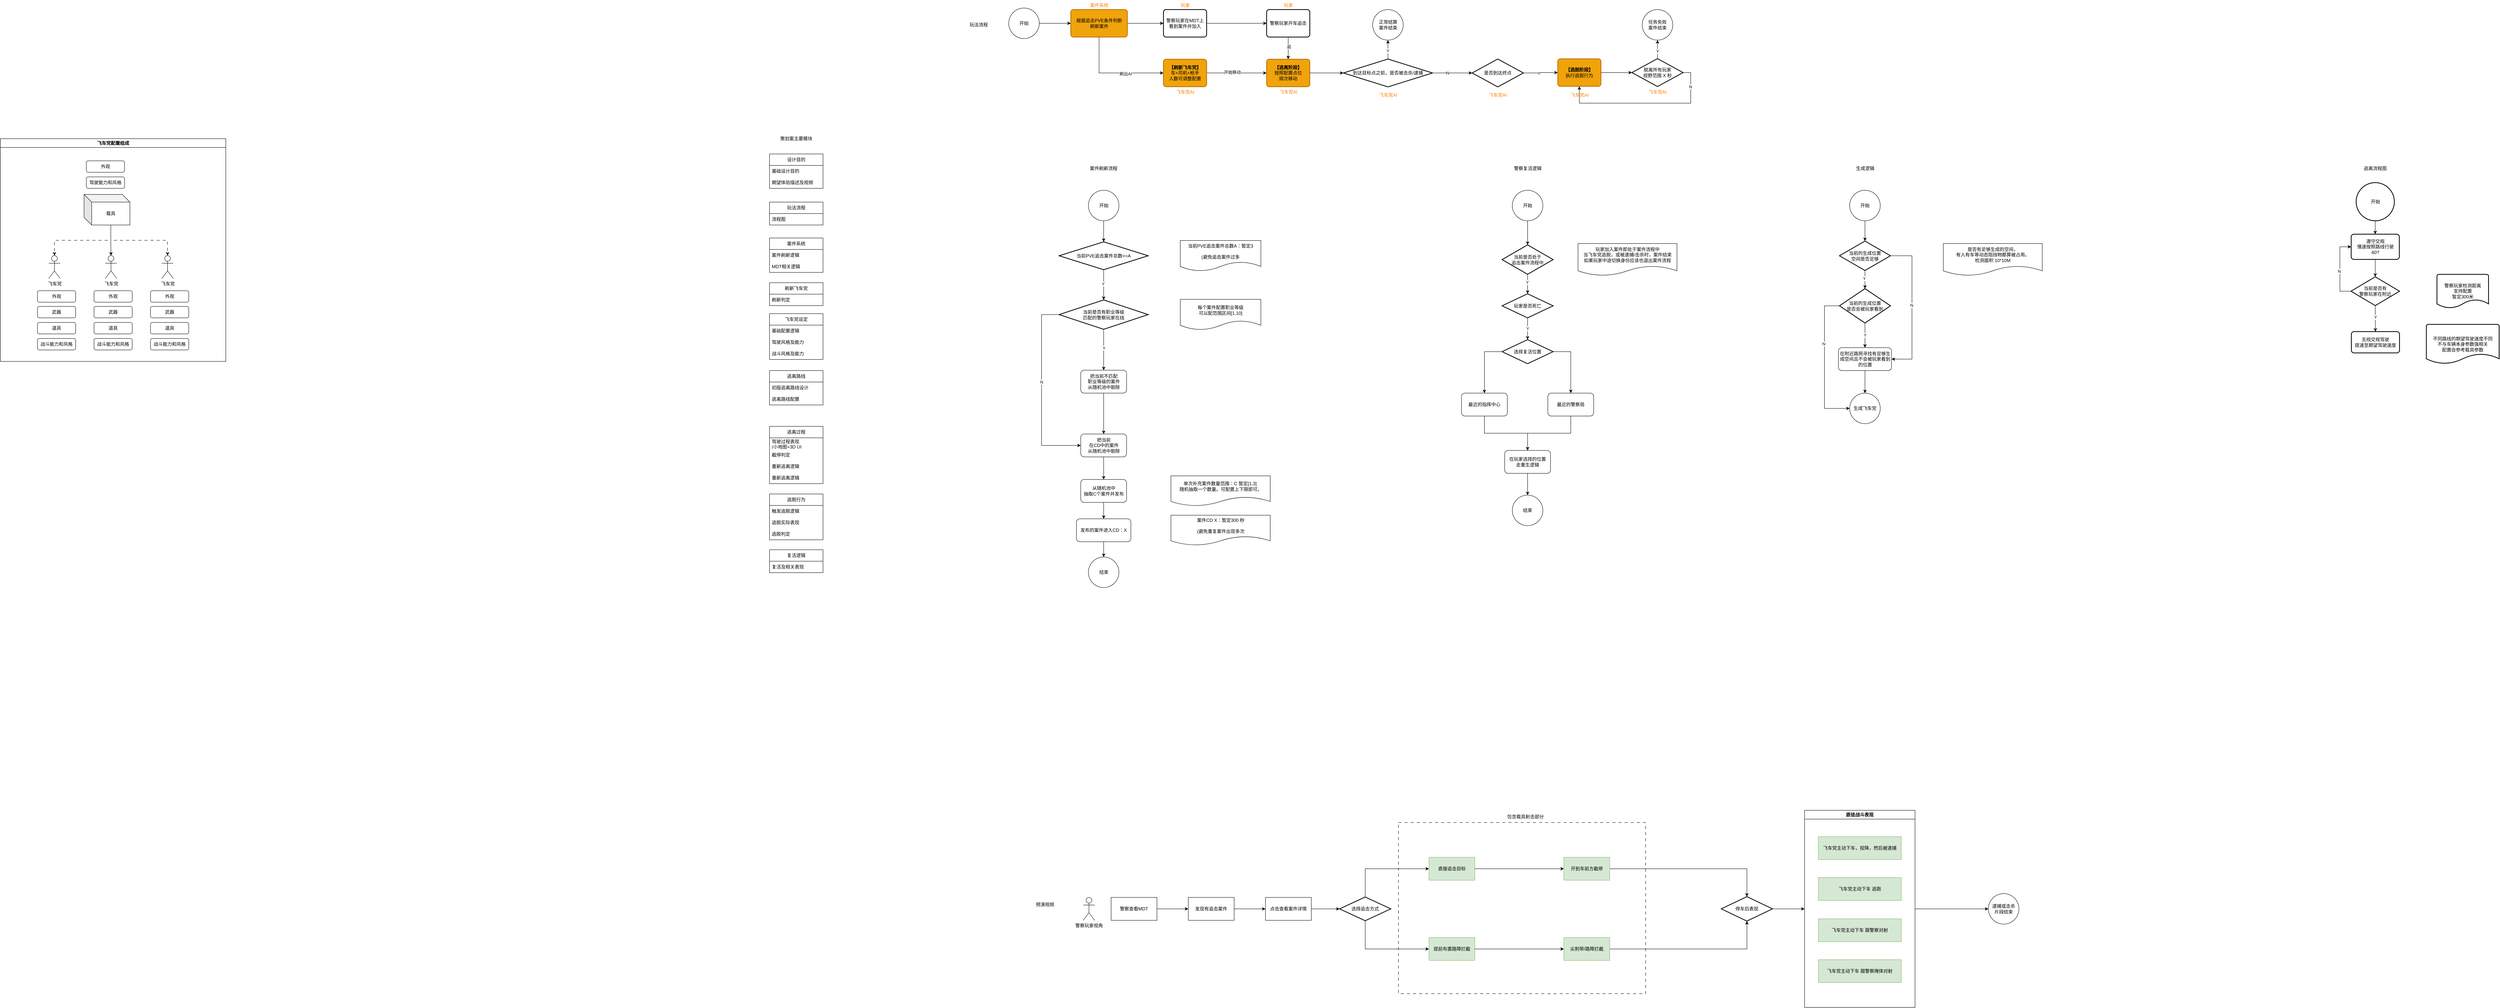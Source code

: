 <mxfile version="26.2.12">
  <diagram name="第 1 页" id="Fj61eVcG0aGDND_bpaBV">
    <mxGraphModel dx="4054" dy="1282" grid="0" gridSize="10" guides="1" tooltips="1" connect="1" arrows="1" fold="1" page="0" pageScale="1" pageWidth="827" pageHeight="1169" math="0" shadow="0">
      <root>
        <mxCell id="0" />
        <mxCell id="1" parent="0" />
        <mxCell id="bP38wD7Q0idlnA3Jdsdp-37" value="" style="rounded=0;whiteSpace=wrap;html=1;fillColor=none;dashed=1;dashPattern=8 8;" parent="1" vertex="1">
          <mxGeometry x="1312" y="1906" width="647" height="448" as="geometry" />
        </mxCell>
        <mxCell id="lBdk9qtxuzmNU9C4Q0Ab-1" value="开始" style="ellipse;whiteSpace=wrap;html=1;aspect=fixed;" parent="1" vertex="1">
          <mxGeometry x="500.5" y="251" width="80" height="80" as="geometry" />
        </mxCell>
        <mxCell id="lBdk9qtxuzmNU9C4Q0Ab-4" style="edgeStyle=orthogonalEdgeStyle;rounded=0;orthogonalLoop=1;jettySize=auto;html=1;exitX=0.5;exitY=1;exitDx=0;exitDy=0;entryX=0.5;entryY=0;entryDx=0;entryDy=0;entryPerimeter=0;" parent="1" source="lBdk9qtxuzmNU9C4Q0Ab-1" target="lBdk9qtxuzmNU9C4Q0Ab-5" edge="1">
          <mxGeometry relative="1" as="geometry" />
        </mxCell>
        <mxCell id="lBdk9qtxuzmNU9C4Q0Ab-5" value="当前PVE追击案件总数&amp;lt;=A" style="strokeWidth=2;html=1;shape=mxgraph.flowchart.decision;whiteSpace=wrap;" parent="1" vertex="1">
          <mxGeometry x="424" y="386" width="233" height="73" as="geometry" />
        </mxCell>
        <mxCell id="lBdk9qtxuzmNU9C4Q0Ab-6" value="当前PVE追击案件总数A：暂定3&lt;div&gt;&lt;br&gt;&lt;/div&gt;&lt;div&gt;(避免追击案件过多&lt;/div&gt;" style="shape=document;whiteSpace=wrap;html=1;boundedLbl=1;" parent="1" vertex="1">
          <mxGeometry x="741" y="382.5" width="211" height="80" as="geometry" />
        </mxCell>
        <mxCell id="-TOpqSOfv_H1Qqij2RZm-7" style="edgeStyle=orthogonalEdgeStyle;rounded=0;orthogonalLoop=1;jettySize=auto;html=1;exitX=0.5;exitY=1;exitDx=0;exitDy=0;exitPerimeter=0;entryX=0.5;entryY=0;entryDx=0;entryDy=0;" parent="1" source="-TOpqSOfv_H1Qqij2RZm-1" target="Y34pRE13ypVC61gBzhvJ-32" edge="1">
          <mxGeometry relative="1" as="geometry">
            <mxPoint x="540.5" y="991" as="targetPoint" />
          </mxGeometry>
        </mxCell>
        <mxCell id="Y34pRE13ypVC61gBzhvJ-35" value="Y" style="edgeLabel;html=1;align=center;verticalAlign=middle;resizable=0;points=[];" parent="-TOpqSOfv_H1Qqij2RZm-7" vertex="1" connectable="0">
          <mxGeometry x="-0.098" relative="1" as="geometry">
            <mxPoint as="offset" />
          </mxGeometry>
        </mxCell>
        <mxCell id="Y34pRE13ypVC61gBzhvJ-39" style="edgeStyle=orthogonalEdgeStyle;rounded=0;orthogonalLoop=1;jettySize=auto;html=1;exitX=0;exitY=0.5;exitDx=0;exitDy=0;exitPerimeter=0;entryX=0;entryY=0.5;entryDx=0;entryDy=0;" parent="1" source="-TOpqSOfv_H1Qqij2RZm-1" target="Y34pRE13ypVC61gBzhvJ-36" edge="1">
          <mxGeometry relative="1" as="geometry">
            <Array as="points">
              <mxPoint x="378" y="576" />
              <mxPoint x="378" y="919" />
            </Array>
          </mxGeometry>
        </mxCell>
        <mxCell id="Y34pRE13ypVC61gBzhvJ-47" value="N" style="edgeLabel;html=1;align=center;verticalAlign=middle;resizable=0;points=[];" parent="Y34pRE13ypVC61gBzhvJ-39" vertex="1" connectable="0">
          <mxGeometry x="-0.096" y="-3" relative="1" as="geometry">
            <mxPoint x="3" as="offset" />
          </mxGeometry>
        </mxCell>
        <mxCell id="-TOpqSOfv_H1Qqij2RZm-1" value="当前是否有职业等级&lt;div&gt;匹配的警察玩家在线&lt;/div&gt;" style="strokeWidth=2;html=1;shape=mxgraph.flowchart.decision;whiteSpace=wrap;" parent="1" vertex="1">
          <mxGeometry x="424" y="538" width="233" height="77" as="geometry" />
        </mxCell>
        <mxCell id="-TOpqSOfv_H1Qqij2RZm-2" style="edgeStyle=orthogonalEdgeStyle;rounded=0;orthogonalLoop=1;jettySize=auto;html=1;exitX=0.5;exitY=1;exitDx=0;exitDy=0;exitPerimeter=0;entryX=0.5;entryY=0;entryDx=0;entryDy=0;entryPerimeter=0;" parent="1" source="lBdk9qtxuzmNU9C4Q0Ab-5" target="-TOpqSOfv_H1Qqij2RZm-1" edge="1">
          <mxGeometry relative="1" as="geometry">
            <mxPoint x="540.5" y="465" as="sourcePoint" />
          </mxGeometry>
        </mxCell>
        <mxCell id="-TOpqSOfv_H1Qqij2RZm-3" value="Y" style="edgeLabel;html=1;align=center;verticalAlign=middle;resizable=0;points=[];" parent="-TOpqSOfv_H1Qqij2RZm-2" vertex="1" connectable="0">
          <mxGeometry x="-0.072" y="-2" relative="1" as="geometry">
            <mxPoint as="offset" />
          </mxGeometry>
        </mxCell>
        <mxCell id="-TOpqSOfv_H1Qqij2RZm-4" value="每个案件配置职业等级&lt;div&gt;可以配范围区间&lt;span style=&quot;background-color: transparent; color: light-dark(rgb(0, 0, 0), rgb(255, 255, 255));&quot;&gt;[1,10]&lt;/span&gt;&lt;/div&gt;" style="shape=document;whiteSpace=wrap;html=1;boundedLbl=1;" parent="1" vertex="1">
          <mxGeometry x="741" y="536.5" width="211" height="80" as="geometry" />
        </mxCell>
        <mxCell id="-TOpqSOfv_H1Qqij2RZm-16" style="edgeStyle=orthogonalEdgeStyle;rounded=0;orthogonalLoop=1;jettySize=auto;html=1;exitX=1;exitY=0.5;exitDx=0;exitDy=0;entryX=0;entryY=0.5;entryDx=0;entryDy=0;" parent="1" source="-TOpqSOfv_H1Qqij2RZm-14" target="-TOpqSOfv_H1Qqij2RZm-15" edge="1">
          <mxGeometry relative="1" as="geometry" />
        </mxCell>
        <mxCell id="-TOpqSOfv_H1Qqij2RZm-14" value="开始" style="ellipse;whiteSpace=wrap;html=1;aspect=fixed;" parent="1" vertex="1">
          <mxGeometry x="292" y="-226" width="80" height="80" as="geometry" />
        </mxCell>
        <mxCell id="-TOpqSOfv_H1Qqij2RZm-17" style="edgeStyle=orthogonalEdgeStyle;rounded=0;orthogonalLoop=1;jettySize=auto;html=1;exitX=1;exitY=0.5;exitDx=0;exitDy=0;entryX=0;entryY=0.5;entryDx=0;entryDy=0;" parent="1" source="-TOpqSOfv_H1Qqij2RZm-15" target="-TOpqSOfv_H1Qqij2RZm-18" edge="1">
          <mxGeometry relative="1" as="geometry">
            <mxPoint x="670.69" y="-185.966" as="targetPoint" />
          </mxGeometry>
        </mxCell>
        <mxCell id="-TOpqSOfv_H1Qqij2RZm-25" style="edgeStyle=orthogonalEdgeStyle;rounded=0;orthogonalLoop=1;jettySize=auto;html=1;exitX=0.5;exitY=1;exitDx=0;exitDy=0;entryX=0;entryY=0.5;entryDx=0;entryDy=0;" parent="1" source="-TOpqSOfv_H1Qqij2RZm-15" target="-TOpqSOfv_H1Qqij2RZm-21" edge="1">
          <mxGeometry relative="1" as="geometry" />
        </mxCell>
        <mxCell id="-TOpqSOfv_H1Qqij2RZm-26" value="刷出AI" style="edgeLabel;html=1;align=center;verticalAlign=middle;resizable=0;points=[];" parent="-TOpqSOfv_H1Qqij2RZm-25" vertex="1" connectable="0">
          <mxGeometry x="0.243" y="-2" relative="1" as="geometry">
            <mxPoint as="offset" />
          </mxGeometry>
        </mxCell>
        <mxCell id="-TOpqSOfv_H1Qqij2RZm-15" value="&lt;div&gt;根据追击PVE条件判断&lt;/div&gt;&lt;div&gt;刷新案件&lt;/div&gt;" style="rounded=1;whiteSpace=wrap;html=1;absoluteArcSize=1;arcSize=14;strokeWidth=2;fillColor=#f0a30a;strokeColor=#BD7000;fontColor=#000000;" parent="1" vertex="1">
          <mxGeometry x="454.5" y="-222" width="148" height="72" as="geometry" />
        </mxCell>
        <mxCell id="-TOpqSOfv_H1Qqij2RZm-31" style="edgeStyle=orthogonalEdgeStyle;rounded=0;orthogonalLoop=1;jettySize=auto;html=1;exitX=1;exitY=0.5;exitDx=0;exitDy=0;entryX=0;entryY=0.5;entryDx=0;entryDy=0;" parent="1" source="-TOpqSOfv_H1Qqij2RZm-18" target="-TOpqSOfv_H1Qqij2RZm-30" edge="1">
          <mxGeometry relative="1" as="geometry" />
        </mxCell>
        <mxCell id="-TOpqSOfv_H1Qqij2RZm-18" value="警察玩家在MDT上&lt;div&gt;看到案件并加入&lt;/div&gt;" style="rounded=1;whiteSpace=wrap;html=1;absoluteArcSize=1;arcSize=14;strokeWidth=2;" parent="1" vertex="1">
          <mxGeometry x="697" y="-222" width="113" height="72" as="geometry" />
        </mxCell>
        <mxCell id="-TOpqSOfv_H1Qqij2RZm-19" value="&lt;span style=&quot;font-family: Helvetica; font-size: 12px; font-style: normal; font-variant-ligatures: normal; font-variant-caps: normal; font-weight: 400; letter-spacing: normal; orphans: 2; text-indent: 0px; text-transform: none; widows: 2; word-spacing: 0px; -webkit-text-stroke-width: 0px; white-space: normal; background-color: rgb(255, 255, 255); text-decoration-thickness: initial; text-decoration-style: initial; text-decoration-color: initial; float: none; display: inline !important;&quot;&gt;案件系统&lt;/span&gt;" style="text;whiteSpace=wrap;html=1;align=center;fontColor=#FF8000;" parent="1" vertex="1">
          <mxGeometry x="490.5" y="-247" width="76" height="25" as="geometry" />
        </mxCell>
        <mxCell id="-TOpqSOfv_H1Qqij2RZm-20" value="&lt;span style=&quot;font-family: Helvetica; font-size: 12px; font-style: normal; font-variant-ligatures: normal; font-variant-caps: normal; font-weight: 400; letter-spacing: normal; orphans: 2; text-indent: 0px; text-transform: none; widows: 2; word-spacing: 0px; -webkit-text-stroke-width: 0px; white-space: normal; background-color: rgb(255, 255, 255); text-decoration-thickness: initial; text-decoration-style: initial; text-decoration-color: initial; float: none; display: inline !important;&quot;&gt;玩家&lt;/span&gt;" style="text;whiteSpace=wrap;html=1;align=center;fontColor=#FF8000;" parent="1" vertex="1">
          <mxGeometry x="715.5" y="-247" width="76" height="25" as="geometry" />
        </mxCell>
        <mxCell id="-TOpqSOfv_H1Qqij2RZm-28" style="edgeStyle=orthogonalEdgeStyle;rounded=0;orthogonalLoop=1;jettySize=auto;html=1;exitX=1;exitY=0.5;exitDx=0;exitDy=0;entryX=0;entryY=0.5;entryDx=0;entryDy=0;" parent="1" source="-TOpqSOfv_H1Qqij2RZm-21" target="-TOpqSOfv_H1Qqij2RZm-27" edge="1">
          <mxGeometry relative="1" as="geometry" />
        </mxCell>
        <mxCell id="-TOpqSOfv_H1Qqij2RZm-35" value="开始移动" style="edgeLabel;html=1;align=center;verticalAlign=middle;resizable=0;points=[];" parent="-TOpqSOfv_H1Qqij2RZm-28" vertex="1" connectable="0">
          <mxGeometry x="-0.15" y="2" relative="1" as="geometry">
            <mxPoint as="offset" />
          </mxGeometry>
        </mxCell>
        <mxCell id="-TOpqSOfv_H1Qqij2RZm-21" value="&lt;div&gt;&lt;b&gt;【&lt;/b&gt;&lt;b style=&quot;background-color: transparent; color: light-dark(rgb(0, 0, 0), rgb(237, 237, 237));&quot;&gt;刷新飞车党&lt;/b&gt;&lt;b style=&quot;background-color: transparent; color: light-dark(rgb(0, 0, 0), rgb(237, 237, 237));&quot;&gt;】&lt;/b&gt;&lt;/div&gt;&lt;div&gt;车+司机+枪手&lt;/div&gt;&lt;div&gt;人数可调整配置&lt;/div&gt;" style="rounded=1;whiteSpace=wrap;html=1;absoluteArcSize=1;arcSize=14;strokeWidth=2;fillColor=#f0a30a;fontColor=#000000;strokeColor=#BD7000;" parent="1" vertex="1">
          <mxGeometry x="697" y="-92" width="113" height="72" as="geometry" />
        </mxCell>
        <mxCell id="-TOpqSOfv_H1Qqij2RZm-23" value="飞车党AI" style="text;whiteSpace=wrap;html=1;align=center;fontColor=#FF8000;" parent="1" vertex="1">
          <mxGeometry x="715.5" y="-20" width="76" height="25" as="geometry" />
        </mxCell>
        <mxCell id="-TOpqSOfv_H1Qqij2RZm-27" value="&lt;div&gt;&lt;b&gt;【逃离阶段】&lt;/b&gt;&lt;/div&gt;按照配置点位&lt;div&gt;顺次移动&lt;/div&gt;" style="rounded=1;whiteSpace=wrap;html=1;absoluteArcSize=1;arcSize=14;strokeWidth=2;fillColor=#f0a30a;fontColor=#000000;strokeColor=#BD7000;" parent="1" vertex="1">
          <mxGeometry x="967" y="-92" width="113" height="72" as="geometry" />
        </mxCell>
        <mxCell id="-TOpqSOfv_H1Qqij2RZm-29" value="飞车党AI" style="text;whiteSpace=wrap;html=1;align=center;fontColor=#FF8000;" parent="1" vertex="1">
          <mxGeometry x="985.5" y="-20" width="76" height="25" as="geometry" />
        </mxCell>
        <mxCell id="-TOpqSOfv_H1Qqij2RZm-33" style="edgeStyle=orthogonalEdgeStyle;rounded=0;orthogonalLoop=1;jettySize=auto;html=1;exitX=0.5;exitY=1;exitDx=0;exitDy=0;entryX=0.5;entryY=0;entryDx=0;entryDy=0;" parent="1" source="-TOpqSOfv_H1Qqij2RZm-30" target="-TOpqSOfv_H1Qqij2RZm-27" edge="1">
          <mxGeometry relative="1" as="geometry" />
        </mxCell>
        <mxCell id="-TOpqSOfv_H1Qqij2RZm-34" value="追" style="edgeLabel;html=1;align=center;verticalAlign=middle;resizable=0;points=[];" parent="-TOpqSOfv_H1Qqij2RZm-33" vertex="1" connectable="0">
          <mxGeometry x="-0.148" y="1" relative="1" as="geometry">
            <mxPoint as="offset" />
          </mxGeometry>
        </mxCell>
        <mxCell id="-TOpqSOfv_H1Qqij2RZm-30" value="警察玩家开车追击" style="rounded=1;whiteSpace=wrap;html=1;absoluteArcSize=1;arcSize=14;strokeWidth=2;" parent="1" vertex="1">
          <mxGeometry x="967" y="-222" width="113" height="72" as="geometry" />
        </mxCell>
        <mxCell id="-TOpqSOfv_H1Qqij2RZm-32" value="&lt;span style=&quot;font-family: Helvetica; font-size: 12px; font-style: normal; font-variant-ligatures: normal; font-variant-caps: normal; font-weight: 400; letter-spacing: normal; orphans: 2; text-indent: 0px; text-transform: none; widows: 2; word-spacing: 0px; -webkit-text-stroke-width: 0px; white-space: normal; background-color: rgb(255, 255, 255); text-decoration-thickness: initial; text-decoration-style: initial; text-decoration-color: initial; float: none; display: inline !important;&quot;&gt;玩家&lt;/span&gt;" style="text;whiteSpace=wrap;html=1;align=center;fontColor=#FF8000;" parent="1" vertex="1">
          <mxGeometry x="985.5" y="-247" width="76" height="25" as="geometry" />
        </mxCell>
        <mxCell id="Y34pRE13ypVC61gBzhvJ-1" style="edgeStyle=orthogonalEdgeStyle;rounded=0;orthogonalLoop=1;jettySize=auto;html=1;exitX=1;exitY=0.5;exitDx=0;exitDy=0;exitPerimeter=0;entryX=0;entryY=0.5;entryDx=0;entryDy=0;entryPerimeter=0;" parent="1" source="-TOpqSOfv_H1Qqij2RZm-36" target="Y34pRE13ypVC61gBzhvJ-2" edge="1">
          <mxGeometry relative="1" as="geometry">
            <mxPoint x="1538.8" y="-55.8" as="targetPoint" />
          </mxGeometry>
        </mxCell>
        <mxCell id="Y34pRE13ypVC61gBzhvJ-3" value="N" style="edgeLabel;html=1;align=center;verticalAlign=middle;resizable=0;points=[];" parent="Y34pRE13ypVC61gBzhvJ-1" vertex="1" connectable="0">
          <mxGeometry x="-0.263" relative="1" as="geometry">
            <mxPoint as="offset" />
          </mxGeometry>
        </mxCell>
        <mxCell id="Y34pRE13ypVC61gBzhvJ-6" style="edgeStyle=orthogonalEdgeStyle;rounded=0;orthogonalLoop=1;jettySize=auto;html=1;exitX=0.5;exitY=0;exitDx=0;exitDy=0;exitPerimeter=0;entryX=0.5;entryY=1;entryDx=0;entryDy=0;" parent="1" source="-TOpqSOfv_H1Qqij2RZm-36" target="Y34pRE13ypVC61gBzhvJ-5" edge="1">
          <mxGeometry relative="1" as="geometry" />
        </mxCell>
        <mxCell id="Y34pRE13ypVC61gBzhvJ-22" value="Y" style="edgeLabel;html=1;align=center;verticalAlign=middle;resizable=0;points=[];" parent="Y34pRE13ypVC61gBzhvJ-6" vertex="1" connectable="0">
          <mxGeometry x="-0.131" y="1" relative="1" as="geometry">
            <mxPoint as="offset" />
          </mxGeometry>
        </mxCell>
        <mxCell id="-TOpqSOfv_H1Qqij2RZm-36" value="到达目标点之前，是否被击杀/逮捕" style="strokeWidth=2;html=1;shape=mxgraph.flowchart.decision;whiteSpace=wrap;" parent="1" vertex="1">
          <mxGeometry x="1168" y="-92.5" width="233" height="73" as="geometry" />
        </mxCell>
        <mxCell id="-TOpqSOfv_H1Qqij2RZm-37" style="edgeStyle=orthogonalEdgeStyle;rounded=0;orthogonalLoop=1;jettySize=auto;html=1;exitX=1;exitY=0.5;exitDx=0;exitDy=0;entryX=0;entryY=0.5;entryDx=0;entryDy=0;entryPerimeter=0;" parent="1" source="-TOpqSOfv_H1Qqij2RZm-27" target="-TOpqSOfv_H1Qqij2RZm-36" edge="1">
          <mxGeometry relative="1" as="geometry" />
        </mxCell>
        <mxCell id="Y34pRE13ypVC61gBzhvJ-8" style="edgeStyle=orthogonalEdgeStyle;rounded=0;orthogonalLoop=1;jettySize=auto;html=1;exitX=1;exitY=0.5;exitDx=0;exitDy=0;exitPerimeter=0;entryX=0;entryY=0.5;entryDx=0;entryDy=0;" parent="1" source="Y34pRE13ypVC61gBzhvJ-2" target="Y34pRE13ypVC61gBzhvJ-9" edge="1">
          <mxGeometry relative="1" as="geometry">
            <mxPoint x="1950.23" y="-56.31" as="targetPoint" />
          </mxGeometry>
        </mxCell>
        <mxCell id="mLR14thL2u2HEynv0ROb-53" value="Y" style="edgeLabel;html=1;align=center;verticalAlign=middle;resizable=0;points=[];" parent="Y34pRE13ypVC61gBzhvJ-8" vertex="1" connectable="0">
          <mxGeometry x="-0.114" y="-1" relative="1" as="geometry">
            <mxPoint x="-1" as="offset" />
          </mxGeometry>
        </mxCell>
        <mxCell id="Y34pRE13ypVC61gBzhvJ-2" value="是否到达终点" style="strokeWidth=2;html=1;shape=mxgraph.flowchart.decision;whiteSpace=wrap;" parent="1" vertex="1">
          <mxGeometry x="1505" y="-92.5" width="134" height="73" as="geometry" />
        </mxCell>
        <mxCell id="Y34pRE13ypVC61gBzhvJ-5" value="正常结算&lt;div&gt;案件结束&lt;/div&gt;" style="ellipse;whiteSpace=wrap;html=1;aspect=fixed;" parent="1" vertex="1">
          <mxGeometry x="1244.5" y="-222" width="80" height="80" as="geometry" />
        </mxCell>
        <mxCell id="Y34pRE13ypVC61gBzhvJ-9" value="&lt;div&gt;&lt;b&gt;【逃脱阶段】&lt;/b&gt;&lt;/div&gt;执行逃脱行为" style="rounded=1;whiteSpace=wrap;html=1;absoluteArcSize=1;arcSize=14;strokeWidth=2;fillColor=#f0a30a;fontColor=#000000;strokeColor=#BD7000;" parent="1" vertex="1">
          <mxGeometry x="1729" y="-93" width="113" height="72" as="geometry" />
        </mxCell>
        <mxCell id="Y34pRE13ypVC61gBzhvJ-17" style="edgeStyle=orthogonalEdgeStyle;rounded=0;orthogonalLoop=1;jettySize=auto;html=1;exitX=1;exitY=0.5;exitDx=0;exitDy=0;exitPerimeter=0;entryX=0.5;entryY=1;entryDx=0;entryDy=0;" parent="1" source="Y34pRE13ypVC61gBzhvJ-10" target="Y34pRE13ypVC61gBzhvJ-9" edge="1">
          <mxGeometry relative="1" as="geometry">
            <Array as="points">
              <mxPoint x="2077" y="-57" />
              <mxPoint x="2077" y="23" />
              <mxPoint x="1786" y="23" />
            </Array>
          </mxGeometry>
        </mxCell>
        <mxCell id="Y34pRE13ypVC61gBzhvJ-18" value="N" style="edgeLabel;html=1;align=center;verticalAlign=middle;resizable=0;points=[];" parent="Y34pRE13ypVC61gBzhvJ-17" vertex="1" connectable="0">
          <mxGeometry x="-0.741" y="-1" relative="1" as="geometry">
            <mxPoint as="offset" />
          </mxGeometry>
        </mxCell>
        <mxCell id="Y34pRE13ypVC61gBzhvJ-20" style="edgeStyle=orthogonalEdgeStyle;rounded=0;orthogonalLoop=1;jettySize=auto;html=1;exitX=0.5;exitY=0;exitDx=0;exitDy=0;exitPerimeter=0;" parent="1" source="Y34pRE13ypVC61gBzhvJ-10" target="Y34pRE13ypVC61gBzhvJ-19" edge="1">
          <mxGeometry relative="1" as="geometry" />
        </mxCell>
        <mxCell id="Y34pRE13ypVC61gBzhvJ-24" value="Y" style="edgeLabel;html=1;align=center;verticalAlign=middle;resizable=0;points=[];" parent="Y34pRE13ypVC61gBzhvJ-20" vertex="1" connectable="0">
          <mxGeometry x="-0.136" y="3" relative="1" as="geometry">
            <mxPoint x="3" y="1" as="offset" />
          </mxGeometry>
        </mxCell>
        <mxCell id="Y34pRE13ypVC61gBzhvJ-10" value="脱离所有玩家&lt;div&gt;视野范围 X 秒&lt;/div&gt;" style="strokeWidth=2;html=1;shape=mxgraph.flowchart.decision;whiteSpace=wrap;" parent="1" vertex="1">
          <mxGeometry x="1923" y="-93.5" width="134" height="73" as="geometry" />
        </mxCell>
        <mxCell id="Y34pRE13ypVC61gBzhvJ-11" style="edgeStyle=orthogonalEdgeStyle;rounded=0;orthogonalLoop=1;jettySize=auto;html=1;exitX=1;exitY=0.5;exitDx=0;exitDy=0;entryX=0;entryY=0.5;entryDx=0;entryDy=0;entryPerimeter=0;" parent="1" source="Y34pRE13ypVC61gBzhvJ-9" target="Y34pRE13ypVC61gBzhvJ-10" edge="1">
          <mxGeometry relative="1" as="geometry" />
        </mxCell>
        <mxCell id="Y34pRE13ypVC61gBzhvJ-19" value="任务失败&lt;div&gt;案件结束&lt;/div&gt;" style="ellipse;whiteSpace=wrap;html=1;aspect=fixed;" parent="1" vertex="1">
          <mxGeometry x="1950" y="-222" width="80" height="80" as="geometry" />
        </mxCell>
        <mxCell id="Y34pRE13ypVC61gBzhvJ-21" value="飞车党AI" style="text;whiteSpace=wrap;html=1;align=center;fontColor=#FF8000;" parent="1" vertex="1">
          <mxGeometry x="1246.5" y="-12" width="76" height="25" as="geometry" />
        </mxCell>
        <mxCell id="Y34pRE13ypVC61gBzhvJ-23" value="飞车党AI" style="text;whiteSpace=wrap;html=1;align=center;fontColor=#FF8000;" parent="1" vertex="1">
          <mxGeometry x="1534" y="-12" width="76" height="25" as="geometry" />
        </mxCell>
        <mxCell id="Y34pRE13ypVC61gBzhvJ-25" value="飞车党AI" style="text;whiteSpace=wrap;html=1;align=center;fontColor=#FF8000;" parent="1" vertex="1">
          <mxGeometry x="1747.5" y="-12" width="76" height="25" as="geometry" />
        </mxCell>
        <mxCell id="Y34pRE13ypVC61gBzhvJ-26" value="飞车党AI" style="text;whiteSpace=wrap;html=1;align=center;fontColor=#FF8000;" parent="1" vertex="1">
          <mxGeometry x="1952" y="-20" width="76" height="25" as="geometry" />
        </mxCell>
        <mxCell id="Y34pRE13ypVC61gBzhvJ-30" value="单次补充案件数量范围：C 暂定[1,3]&amp;nbsp;&lt;div&gt;随机抽取一个数量。可配置上下限即可。&lt;/div&gt;" style="shape=document;whiteSpace=wrap;html=1;boundedLbl=1;" parent="1" vertex="1">
          <mxGeometry x="716.5" y="998.63" width="260" height="78.75" as="geometry" />
        </mxCell>
        <mxCell id="Y34pRE13ypVC61gBzhvJ-38" style="edgeStyle=orthogonalEdgeStyle;rounded=0;orthogonalLoop=1;jettySize=auto;html=1;exitX=0.5;exitY=1;exitDx=0;exitDy=0;entryX=0.5;entryY=0;entryDx=0;entryDy=0;" parent="1" source="Y34pRE13ypVC61gBzhvJ-32" target="Y34pRE13ypVC61gBzhvJ-36" edge="1">
          <mxGeometry relative="1" as="geometry" />
        </mxCell>
        <mxCell id="Y34pRE13ypVC61gBzhvJ-32" value="把当前不匹配&lt;div&gt;职业等级的案件&lt;/div&gt;&lt;div&gt;从随机池中剔除&lt;/div&gt;" style="rounded=1;whiteSpace=wrap;html=1;" parent="1" vertex="1">
          <mxGeometry x="480.5" y="722" width="120" height="60" as="geometry" />
        </mxCell>
        <mxCell id="Y34pRE13ypVC61gBzhvJ-41" style="edgeStyle=orthogonalEdgeStyle;rounded=0;orthogonalLoop=1;jettySize=auto;html=1;exitX=0.5;exitY=1;exitDx=0;exitDy=0;entryX=0.5;entryY=0;entryDx=0;entryDy=0;" parent="1" source="Y34pRE13ypVC61gBzhvJ-36" target="Y34pRE13ypVC61gBzhvJ-40" edge="1">
          <mxGeometry relative="1" as="geometry" />
        </mxCell>
        <mxCell id="Y34pRE13ypVC61gBzhvJ-36" value="把当前&lt;div&gt;在CD中的案件&lt;/div&gt;&lt;div&gt;从随机池中剔除&lt;/div&gt;" style="rounded=1;whiteSpace=wrap;html=1;" parent="1" vertex="1">
          <mxGeometry x="480.5" y="889" width="120" height="60" as="geometry" />
        </mxCell>
        <mxCell id="Y34pRE13ypVC61gBzhvJ-43" style="edgeStyle=orthogonalEdgeStyle;rounded=0;orthogonalLoop=1;jettySize=auto;html=1;exitX=0.5;exitY=1;exitDx=0;exitDy=0;entryX=0.5;entryY=0;entryDx=0;entryDy=0;" parent="1" source="Y34pRE13ypVC61gBzhvJ-40" target="Y34pRE13ypVC61gBzhvJ-42" edge="1">
          <mxGeometry relative="1" as="geometry" />
        </mxCell>
        <mxCell id="Y34pRE13ypVC61gBzhvJ-40" value="从随机池中&lt;div&gt;抽取C个案件并发布&lt;/div&gt;" style="rounded=1;whiteSpace=wrap;html=1;" parent="1" vertex="1">
          <mxGeometry x="480.5" y="1008" width="120" height="60" as="geometry" />
        </mxCell>
        <mxCell id="Y34pRE13ypVC61gBzhvJ-46" style="edgeStyle=orthogonalEdgeStyle;rounded=0;orthogonalLoop=1;jettySize=auto;html=1;exitX=0.5;exitY=1;exitDx=0;exitDy=0;entryX=0.5;entryY=0;entryDx=0;entryDy=0;" parent="1" source="Y34pRE13ypVC61gBzhvJ-42" target="Y34pRE13ypVC61gBzhvJ-45" edge="1">
          <mxGeometry relative="1" as="geometry" />
        </mxCell>
        <mxCell id="Y34pRE13ypVC61gBzhvJ-42" value="发布的案件进入CD：X" style="rounded=1;whiteSpace=wrap;html=1;" parent="1" vertex="1">
          <mxGeometry x="469.25" y="1111" width="142.5" height="60" as="geometry" />
        </mxCell>
        <mxCell id="Y34pRE13ypVC61gBzhvJ-44" value="案件CD X：暂定300 秒&lt;div&gt;&lt;br&gt;&lt;/div&gt;&lt;div&gt;(避免重复案件出现多次&lt;/div&gt;" style="shape=document;whiteSpace=wrap;html=1;boundedLbl=1;" parent="1" vertex="1">
          <mxGeometry x="716.5" y="1101.63" width="260" height="78.75" as="geometry" />
        </mxCell>
        <mxCell id="Y34pRE13ypVC61gBzhvJ-45" value="结束" style="ellipse;whiteSpace=wrap;html=1;aspect=fixed;" parent="1" vertex="1">
          <mxGeometry x="500.5" y="1211" width="80" height="80" as="geometry" />
        </mxCell>
        <mxCell id="_tA26rEIKO73f23lyRNM-1" value="开始" style="ellipse;whiteSpace=wrap;html=1;aspect=fixed;" parent="1" vertex="1">
          <mxGeometry x="1610" y="251" width="80" height="80" as="geometry" />
        </mxCell>
        <mxCell id="_tA26rEIKO73f23lyRNM-2" value="案件刷新流程" style="text;html=1;align=center;verticalAlign=middle;whiteSpace=wrap;rounded=0;" parent="1" vertex="1">
          <mxGeometry x="487" y="179" width="107" height="30" as="geometry" />
        </mxCell>
        <mxCell id="_tA26rEIKO73f23lyRNM-3" value="玩法流程" style="text;html=1;align=center;verticalAlign=middle;whiteSpace=wrap;rounded=0;" parent="1" vertex="1">
          <mxGeometry x="160" y="-197" width="107" height="30" as="geometry" />
        </mxCell>
        <mxCell id="_tA26rEIKO73f23lyRNM-4" value="警察复活逻辑" style="text;html=1;align=center;verticalAlign=middle;whiteSpace=wrap;rounded=0;" parent="1" vertex="1">
          <mxGeometry x="1596.5" y="179" width="107" height="30" as="geometry" />
        </mxCell>
        <mxCell id="_tA26rEIKO73f23lyRNM-5" value="当前是否处于&lt;div&gt;追击案件流程中&lt;/div&gt;" style="strokeWidth=2;html=1;shape=mxgraph.flowchart.decision;whiteSpace=wrap;" parent="1" vertex="1">
          <mxGeometry x="1583.25" y="394" width="133.5" height="77" as="geometry" />
        </mxCell>
        <mxCell id="_tA26rEIKO73f23lyRNM-6" style="edgeStyle=orthogonalEdgeStyle;rounded=0;orthogonalLoop=1;jettySize=auto;html=1;exitX=0.5;exitY=1;exitDx=0;exitDy=0;entryX=0.5;entryY=0;entryDx=0;entryDy=0;entryPerimeter=0;" parent="1" source="_tA26rEIKO73f23lyRNM-1" target="_tA26rEIKO73f23lyRNM-5" edge="1">
          <mxGeometry relative="1" as="geometry" />
        </mxCell>
        <mxCell id="_tA26rEIKO73f23lyRNM-11" style="edgeStyle=orthogonalEdgeStyle;rounded=0;orthogonalLoop=1;jettySize=auto;html=1;exitX=0.5;exitY=1;exitDx=0;exitDy=0;exitPerimeter=0;entryX=0.5;entryY=0;entryDx=0;entryDy=0;entryPerimeter=0;" parent="1" source="_tA26rEIKO73f23lyRNM-7" target="_tA26rEIKO73f23lyRNM-12" edge="1">
          <mxGeometry relative="1" as="geometry">
            <mxPoint x="1650" y="672" as="targetPoint" />
          </mxGeometry>
        </mxCell>
        <mxCell id="_tA26rEIKO73f23lyRNM-13" value="Y" style="edgeLabel;html=1;align=center;verticalAlign=middle;resizable=0;points=[];" parent="_tA26rEIKO73f23lyRNM-11" vertex="1" connectable="0">
          <mxGeometry x="-0.041" relative="1" as="geometry">
            <mxPoint as="offset" />
          </mxGeometry>
        </mxCell>
        <mxCell id="_tA26rEIKO73f23lyRNM-7" value="玩家是否死亡" style="strokeWidth=2;html=1;shape=mxgraph.flowchart.decision;whiteSpace=wrap;" parent="1" vertex="1">
          <mxGeometry x="1583.25" y="522" width="133.5" height="63" as="geometry" />
        </mxCell>
        <mxCell id="_tA26rEIKO73f23lyRNM-8" style="edgeStyle=orthogonalEdgeStyle;rounded=0;orthogonalLoop=1;jettySize=auto;html=1;exitX=0.5;exitY=1;exitDx=0;exitDy=0;exitPerimeter=0;entryX=0.5;entryY=0;entryDx=0;entryDy=0;entryPerimeter=0;" parent="1" source="_tA26rEIKO73f23lyRNM-5" target="_tA26rEIKO73f23lyRNM-7" edge="1">
          <mxGeometry relative="1" as="geometry" />
        </mxCell>
        <mxCell id="_tA26rEIKO73f23lyRNM-10" value="Y" style="edgeLabel;html=1;align=center;verticalAlign=middle;resizable=0;points=[];" parent="_tA26rEIKO73f23lyRNM-8" vertex="1" connectable="0">
          <mxGeometry x="-0.185" y="-1" relative="1" as="geometry">
            <mxPoint as="offset" />
          </mxGeometry>
        </mxCell>
        <mxCell id="_tA26rEIKO73f23lyRNM-9" value="玩家加入案件即处于案件流程中&lt;div&gt;当飞车党逃脱，或被逮捕/击杀时，案件结束&lt;/div&gt;&lt;div&gt;如果玩家中途切换身份应该也退出案件流程&lt;/div&gt;" style="shape=document;whiteSpace=wrap;html=1;boundedLbl=1;" parent="1" vertex="1">
          <mxGeometry x="1782" y="390.5" width="259" height="84" as="geometry" />
        </mxCell>
        <mxCell id="_tA26rEIKO73f23lyRNM-16" style="edgeStyle=orthogonalEdgeStyle;rounded=0;orthogonalLoop=1;jettySize=auto;html=1;exitX=0;exitY=0.5;exitDx=0;exitDy=0;exitPerimeter=0;entryX=0.5;entryY=0;entryDx=0;entryDy=0;" parent="1" source="_tA26rEIKO73f23lyRNM-12" target="_tA26rEIKO73f23lyRNM-14" edge="1">
          <mxGeometry relative="1" as="geometry" />
        </mxCell>
        <mxCell id="_tA26rEIKO73f23lyRNM-17" style="edgeStyle=orthogonalEdgeStyle;rounded=0;orthogonalLoop=1;jettySize=auto;html=1;exitX=1;exitY=0.5;exitDx=0;exitDy=0;exitPerimeter=0;entryX=0.5;entryY=0;entryDx=0;entryDy=0;" parent="1" source="_tA26rEIKO73f23lyRNM-12" target="_tA26rEIKO73f23lyRNM-15" edge="1">
          <mxGeometry relative="1" as="geometry" />
        </mxCell>
        <mxCell id="_tA26rEIKO73f23lyRNM-12" value="选择复活位置" style="strokeWidth=2;html=1;shape=mxgraph.flowchart.decision;whiteSpace=wrap;" parent="1" vertex="1">
          <mxGeometry x="1583.25" y="642" width="133.5" height="63" as="geometry" />
        </mxCell>
        <mxCell id="_tA26rEIKO73f23lyRNM-19" style="edgeStyle=orthogonalEdgeStyle;rounded=0;orthogonalLoop=1;jettySize=auto;html=1;exitX=0.5;exitY=1;exitDx=0;exitDy=0;" parent="1" source="_tA26rEIKO73f23lyRNM-14" target="_tA26rEIKO73f23lyRNM-18" edge="1">
          <mxGeometry relative="1" as="geometry" />
        </mxCell>
        <mxCell id="_tA26rEIKO73f23lyRNM-14" value="最近的指挥中心" style="rounded=1;whiteSpace=wrap;html=1;" parent="1" vertex="1">
          <mxGeometry x="1477" y="782" width="120" height="60" as="geometry" />
        </mxCell>
        <mxCell id="_tA26rEIKO73f23lyRNM-20" style="edgeStyle=orthogonalEdgeStyle;rounded=0;orthogonalLoop=1;jettySize=auto;html=1;exitX=0.5;exitY=1;exitDx=0;exitDy=0;entryX=0.5;entryY=0;entryDx=0;entryDy=0;" parent="1" source="_tA26rEIKO73f23lyRNM-15" target="_tA26rEIKO73f23lyRNM-18" edge="1">
          <mxGeometry relative="1" as="geometry" />
        </mxCell>
        <mxCell id="_tA26rEIKO73f23lyRNM-15" value="最近的警察局" style="rounded=1;whiteSpace=wrap;html=1;" parent="1" vertex="1">
          <mxGeometry x="1703" y="782" width="120" height="60" as="geometry" />
        </mxCell>
        <mxCell id="_tA26rEIKO73f23lyRNM-22" style="edgeStyle=orthogonalEdgeStyle;rounded=0;orthogonalLoop=1;jettySize=auto;html=1;exitX=0.5;exitY=1;exitDx=0;exitDy=0;entryX=0.5;entryY=0;entryDx=0;entryDy=0;" parent="1" source="_tA26rEIKO73f23lyRNM-18" target="_tA26rEIKO73f23lyRNM-23" edge="1">
          <mxGeometry relative="1" as="geometry">
            <mxPoint x="1650" y="1021" as="targetPoint" />
          </mxGeometry>
        </mxCell>
        <mxCell id="_tA26rEIKO73f23lyRNM-18" value="在玩家选择的位置&lt;div&gt;走重生逻辑&lt;/div&gt;" style="rounded=1;whiteSpace=wrap;html=1;" parent="1" vertex="1">
          <mxGeometry x="1590" y="932" width="120" height="60" as="geometry" />
        </mxCell>
        <mxCell id="_tA26rEIKO73f23lyRNM-23" value="结束" style="ellipse;whiteSpace=wrap;html=1;aspect=fixed;" parent="1" vertex="1">
          <mxGeometry x="1610" y="1049" width="80" height="80" as="geometry" />
        </mxCell>
        <mxCell id="NOMmsY5ElrjwkXrI579L-1" value="开始" style="ellipse;whiteSpace=wrap;html=1;aspect=fixed;" parent="1" vertex="1">
          <mxGeometry x="2493" y="251" width="80" height="80" as="geometry" />
        </mxCell>
        <mxCell id="NOMmsY5ElrjwkXrI579L-2" value="生成逻辑" style="text;html=1;align=center;verticalAlign=middle;whiteSpace=wrap;rounded=0;" parent="1" vertex="1">
          <mxGeometry x="2479.5" y="179" width="107" height="30" as="geometry" />
        </mxCell>
        <mxCell id="rd7IBFpaQu1ElBQb-_Yk-6" style="edgeStyle=orthogonalEdgeStyle;rounded=0;orthogonalLoop=1;jettySize=auto;html=1;exitX=1;exitY=0.5;exitDx=0;exitDy=0;exitPerimeter=0;entryX=1;entryY=0.5;entryDx=0;entryDy=0;" parent="1" source="NOMmsY5ElrjwkXrI579L-3" target="rd7IBFpaQu1ElBQb-_Yk-4" edge="1">
          <mxGeometry relative="1" as="geometry">
            <Array as="points">
              <mxPoint x="2656" y="423" />
              <mxPoint x="2656" y="693" />
            </Array>
          </mxGeometry>
        </mxCell>
        <mxCell id="rd7IBFpaQu1ElBQb-_Yk-7" value="N" style="edgeLabel;html=1;align=center;verticalAlign=middle;resizable=0;points=[];" parent="rd7IBFpaQu1ElBQb-_Yk-6" vertex="1" connectable="0">
          <mxGeometry x="-0.027" y="-1" relative="1" as="geometry">
            <mxPoint as="offset" />
          </mxGeometry>
        </mxCell>
        <mxCell id="NOMmsY5ElrjwkXrI579L-3" value="当前的生成位置&lt;div&gt;空间是否足够&lt;/div&gt;" style="strokeWidth=2;html=1;shape=mxgraph.flowchart.decision;whiteSpace=wrap;" parent="1" vertex="1">
          <mxGeometry x="2466.25" y="384" width="133.5" height="77" as="geometry" />
        </mxCell>
        <mxCell id="NOMmsY5ElrjwkXrI579L-4" style="edgeStyle=orthogonalEdgeStyle;rounded=0;orthogonalLoop=1;jettySize=auto;html=1;exitX=0.5;exitY=1;exitDx=0;exitDy=0;entryX=0.5;entryY=0;entryDx=0;entryDy=0;entryPerimeter=0;" parent="1" source="NOMmsY5ElrjwkXrI579L-1" target="NOMmsY5ElrjwkXrI579L-3" edge="1">
          <mxGeometry relative="1" as="geometry" />
        </mxCell>
        <mxCell id="NOMmsY5ElrjwkXrI579L-5" style="edgeStyle=orthogonalEdgeStyle;rounded=0;orthogonalLoop=1;jettySize=auto;html=1;exitX=0.5;exitY=1;exitDx=0;exitDy=0;exitPerimeter=0;entryX=0.5;entryY=0;entryDx=0;entryDy=0;" parent="1" source="NOMmsY5ElrjwkXrI579L-7" target="rd7IBFpaQu1ElBQb-_Yk-4" edge="1">
          <mxGeometry relative="1" as="geometry">
            <mxPoint x="2533" y="663" as="targetPoint" />
          </mxGeometry>
        </mxCell>
        <mxCell id="NOMmsY5ElrjwkXrI579L-6" value="Y" style="edgeLabel;html=1;align=center;verticalAlign=middle;resizable=0;points=[];" parent="NOMmsY5ElrjwkXrI579L-5" vertex="1" connectable="0">
          <mxGeometry x="-0.041" relative="1" as="geometry">
            <mxPoint as="offset" />
          </mxGeometry>
        </mxCell>
        <mxCell id="rd7IBFpaQu1ElBQb-_Yk-10" style="edgeStyle=orthogonalEdgeStyle;rounded=0;orthogonalLoop=1;jettySize=auto;html=1;exitX=0;exitY=0.5;exitDx=0;exitDy=0;exitPerimeter=0;entryX=0;entryY=0.5;entryDx=0;entryDy=0;" parent="1" source="NOMmsY5ElrjwkXrI579L-7" target="NOMmsY5ElrjwkXrI579L-21" edge="1">
          <mxGeometry relative="1" as="geometry">
            <Array as="points">
              <mxPoint x="2427" y="553" />
              <mxPoint x="2427" y="822" />
            </Array>
          </mxGeometry>
        </mxCell>
        <mxCell id="rd7IBFpaQu1ElBQb-_Yk-11" value="N" style="edgeLabel;html=1;align=center;verticalAlign=middle;resizable=0;points=[];" parent="rd7IBFpaQu1ElBQb-_Yk-10" vertex="1" connectable="0">
          <mxGeometry x="-0.258" y="-2" relative="1" as="geometry">
            <mxPoint as="offset" />
          </mxGeometry>
        </mxCell>
        <mxCell id="NOMmsY5ElrjwkXrI579L-7" value="当前的生成位置&lt;div&gt;是否会被玩家看到&lt;/div&gt;" style="strokeWidth=2;html=1;shape=mxgraph.flowchart.decision;whiteSpace=wrap;" parent="1" vertex="1">
          <mxGeometry x="2466.25" y="508.5" width="133.5" height="90" as="geometry" />
        </mxCell>
        <mxCell id="NOMmsY5ElrjwkXrI579L-8" style="edgeStyle=orthogonalEdgeStyle;rounded=0;orthogonalLoop=1;jettySize=auto;html=1;exitX=0.5;exitY=1;exitDx=0;exitDy=0;exitPerimeter=0;entryX=0.5;entryY=0;entryDx=0;entryDy=0;entryPerimeter=0;" parent="1" source="NOMmsY5ElrjwkXrI579L-3" target="NOMmsY5ElrjwkXrI579L-7" edge="1">
          <mxGeometry relative="1" as="geometry" />
        </mxCell>
        <mxCell id="rd7IBFpaQu1ElBQb-_Yk-5" value="Y" style="edgeLabel;html=1;align=center;verticalAlign=middle;resizable=0;points=[];" parent="NOMmsY5ElrjwkXrI579L-8" vertex="1" connectable="0">
          <mxGeometry x="-0.132" y="-2" relative="1" as="geometry">
            <mxPoint as="offset" />
          </mxGeometry>
        </mxCell>
        <mxCell id="NOMmsY5ElrjwkXrI579L-10" value="是否有足够生成的空间，&lt;div&gt;有人有车等动态阻挡物都算被占用。&lt;div&gt;检测面积 10*10M&lt;/div&gt;&lt;/div&gt;" style="shape=document;whiteSpace=wrap;html=1;boundedLbl=1;" parent="1" vertex="1">
          <mxGeometry x="2738" y="390.5" width="259" height="84" as="geometry" />
        </mxCell>
        <mxCell id="NOMmsY5ElrjwkXrI579L-21" value="生成飞车党" style="ellipse;whiteSpace=wrap;html=1;aspect=fixed;" parent="1" vertex="1">
          <mxGeometry x="2493" y="782" width="80" height="80" as="geometry" />
        </mxCell>
        <mxCell id="bP38wD7Q0idlnA3Jdsdp-2" style="edgeStyle=orthogonalEdgeStyle;rounded=0;orthogonalLoop=1;jettySize=auto;html=1;exitX=1;exitY=0.5;exitDx=0;exitDy=0;entryX=0;entryY=0.5;entryDx=0;entryDy=0;" parent="1" source="NOMmsY5ElrjwkXrI579L-22" target="bP38wD7Q0idlnA3Jdsdp-1" edge="1">
          <mxGeometry relative="1" as="geometry" />
        </mxCell>
        <mxCell id="NOMmsY5ElrjwkXrI579L-22" value="警察查看MDT" style="rounded=0;whiteSpace=wrap;html=1;" parent="1" vertex="1">
          <mxGeometry x="560" y="2102" width="120" height="60" as="geometry" />
        </mxCell>
        <mxCell id="NOMmsY5ElrjwkXrI579L-23" value="预演视频" style="text;html=1;align=center;verticalAlign=middle;whiteSpace=wrap;rounded=0;" parent="1" vertex="1">
          <mxGeometry x="357" y="2106" width="60" height="30" as="geometry" />
        </mxCell>
        <mxCell id="NOMmsY5ElrjwkXrI579L-25" value="警察玩家视角" style="shape=umlActor;verticalLabelPosition=bottom;verticalAlign=top;html=1;outlineConnect=0;" parent="1" vertex="1">
          <mxGeometry x="487" y="2102" width="30" height="60" as="geometry" />
        </mxCell>
        <mxCell id="bP38wD7Q0idlnA3Jdsdp-4" style="edgeStyle=orthogonalEdgeStyle;rounded=0;orthogonalLoop=1;jettySize=auto;html=1;exitX=1;exitY=0.5;exitDx=0;exitDy=0;entryX=0;entryY=0.5;entryDx=0;entryDy=0;" parent="1" source="bP38wD7Q0idlnA3Jdsdp-1" target="bP38wD7Q0idlnA3Jdsdp-3" edge="1">
          <mxGeometry relative="1" as="geometry" />
        </mxCell>
        <mxCell id="bP38wD7Q0idlnA3Jdsdp-1" value="发现有追击案件" style="rounded=0;whiteSpace=wrap;html=1;" parent="1" vertex="1">
          <mxGeometry x="762" y="2102" width="120" height="60" as="geometry" />
        </mxCell>
        <mxCell id="bP38wD7Q0idlnA3Jdsdp-3" value="点击查看案件详情" style="rounded=0;whiteSpace=wrap;html=1;" parent="1" vertex="1">
          <mxGeometry x="964" y="2102" width="120" height="60" as="geometry" />
        </mxCell>
        <mxCell id="bP38wD7Q0idlnA3Jdsdp-9" style="edgeStyle=orthogonalEdgeStyle;rounded=0;orthogonalLoop=1;jettySize=auto;html=1;exitX=0.5;exitY=0;exitDx=0;exitDy=0;exitPerimeter=0;entryX=0;entryY=0.5;entryDx=0;entryDy=0;" parent="1" source="bP38wD7Q0idlnA3Jdsdp-5" target="bP38wD7Q0idlnA3Jdsdp-7" edge="1">
          <mxGeometry relative="1" as="geometry" />
        </mxCell>
        <mxCell id="bP38wD7Q0idlnA3Jdsdp-10" style="edgeStyle=orthogonalEdgeStyle;rounded=0;orthogonalLoop=1;jettySize=auto;html=1;exitX=0.5;exitY=1;exitDx=0;exitDy=0;exitPerimeter=0;entryX=0;entryY=0.5;entryDx=0;entryDy=0;" parent="1" source="bP38wD7Q0idlnA3Jdsdp-5" target="bP38wD7Q0idlnA3Jdsdp-8" edge="1">
          <mxGeometry relative="1" as="geometry" />
        </mxCell>
        <mxCell id="bP38wD7Q0idlnA3Jdsdp-5" value="选择追击方式" style="strokeWidth=2;html=1;shape=mxgraph.flowchart.decision;whiteSpace=wrap;" parent="1" vertex="1">
          <mxGeometry x="1158" y="2101" width="134" height="62" as="geometry" />
        </mxCell>
        <mxCell id="bP38wD7Q0idlnA3Jdsdp-6" style="edgeStyle=orthogonalEdgeStyle;rounded=0;orthogonalLoop=1;jettySize=auto;html=1;exitX=1;exitY=0.5;exitDx=0;exitDy=0;entryX=0;entryY=0.5;entryDx=0;entryDy=0;entryPerimeter=0;" parent="1" source="bP38wD7Q0idlnA3Jdsdp-3" target="bP38wD7Q0idlnA3Jdsdp-5" edge="1">
          <mxGeometry relative="1" as="geometry" />
        </mxCell>
        <mxCell id="bP38wD7Q0idlnA3Jdsdp-7" value="直接追击目标" style="rounded=0;whiteSpace=wrap;html=1;fillColor=#d5e8d4;strokeColor=#82b366;" parent="1" vertex="1">
          <mxGeometry x="1392" y="1997" width="120" height="60" as="geometry" />
        </mxCell>
        <mxCell id="bP38wD7Q0idlnA3Jdsdp-8" value="提前布置路障拦截" style="rounded=0;whiteSpace=wrap;html=1;fillColor=#d5e8d4;strokeColor=#82b366;" parent="1" vertex="1">
          <mxGeometry x="1392" y="2207" width="120" height="60" as="geometry" />
        </mxCell>
        <mxCell id="bP38wD7Q0idlnA3Jdsdp-12" style="edgeStyle=orthogonalEdgeStyle;rounded=0;orthogonalLoop=1;jettySize=auto;html=1;exitX=1;exitY=0.5;exitDx=0;exitDy=0;entryX=0;entryY=0.5;entryDx=0;entryDy=0;" parent="1" source="bP38wD7Q0idlnA3Jdsdp-7" target="bP38wD7Q0idlnA3Jdsdp-15" edge="1">
          <mxGeometry relative="1" as="geometry">
            <mxPoint x="1586" y="2027" as="targetPoint" />
          </mxGeometry>
        </mxCell>
        <mxCell id="bP38wD7Q0idlnA3Jdsdp-30" style="edgeStyle=orthogonalEdgeStyle;rounded=0;orthogonalLoop=1;jettySize=auto;html=1;exitX=1;exitY=0.5;exitDx=0;exitDy=0;" parent="1" source="bP38wD7Q0idlnA3Jdsdp-15" target="bP38wD7Q0idlnA3Jdsdp-23" edge="1">
          <mxGeometry relative="1" as="geometry" />
        </mxCell>
        <mxCell id="bP38wD7Q0idlnA3Jdsdp-15" value="开到车前方截停" style="rounded=0;whiteSpace=wrap;html=1;fillColor=#d5e8d4;strokeColor=#82b366;" parent="1" vertex="1">
          <mxGeometry x="1745" y="1997" width="120" height="60" as="geometry" />
        </mxCell>
        <mxCell id="bP38wD7Q0idlnA3Jdsdp-18" style="edgeStyle=orthogonalEdgeStyle;rounded=0;orthogonalLoop=1;jettySize=auto;html=1;exitX=1;exitY=0.5;exitDx=0;exitDy=0;entryX=0;entryY=0.5;entryDx=0;entryDy=0;" parent="1" source="bP38wD7Q0idlnA3Jdsdp-8" target="bP38wD7Q0idlnA3Jdsdp-19" edge="1">
          <mxGeometry relative="1" as="geometry">
            <mxPoint x="1586" y="2237" as="targetPoint" />
          </mxGeometry>
        </mxCell>
        <mxCell id="bP38wD7Q0idlnA3Jdsdp-31" style="edgeStyle=orthogonalEdgeStyle;rounded=0;orthogonalLoop=1;jettySize=auto;html=1;exitX=1;exitY=0.5;exitDx=0;exitDy=0;" parent="1" source="bP38wD7Q0idlnA3Jdsdp-19" target="bP38wD7Q0idlnA3Jdsdp-23" edge="1">
          <mxGeometry relative="1" as="geometry" />
        </mxCell>
        <mxCell id="bP38wD7Q0idlnA3Jdsdp-19" value="尖刺带/路障拦截" style="rounded=0;whiteSpace=wrap;html=1;fillColor=#d5e8d4;strokeColor=#82b366;" parent="1" vertex="1">
          <mxGeometry x="1745" y="2207" width="120" height="60" as="geometry" />
        </mxCell>
        <mxCell id="bP38wD7Q0idlnA3Jdsdp-43" style="edgeStyle=orthogonalEdgeStyle;rounded=0;orthogonalLoop=1;jettySize=auto;html=1;exitX=1;exitY=0.5;exitDx=0;exitDy=0;exitPerimeter=0;entryX=0;entryY=0.5;entryDx=0;entryDy=0;" parent="1" source="bP38wD7Q0idlnA3Jdsdp-23" target="bP38wD7Q0idlnA3Jdsdp-42" edge="1">
          <mxGeometry relative="1" as="geometry" />
        </mxCell>
        <mxCell id="bP38wD7Q0idlnA3Jdsdp-23" value="停车后表现" style="strokeWidth=2;html=1;shape=mxgraph.flowchart.decision;whiteSpace=wrap;" parent="1" vertex="1">
          <mxGeometry x="2157" y="2100" width="134" height="64" as="geometry" />
        </mxCell>
        <mxCell id="bP38wD7Q0idlnA3Jdsdp-38" value="包含载具射击部分" style="text;html=1;align=center;verticalAlign=middle;whiteSpace=wrap;rounded=0;" parent="1" vertex="1">
          <mxGeometry x="1555" y="1876" width="179" height="30" as="geometry" />
        </mxCell>
        <mxCell id="bP38wD7Q0idlnA3Jdsdp-46" style="edgeStyle=orthogonalEdgeStyle;rounded=0;orthogonalLoop=1;jettySize=auto;html=1;exitX=1;exitY=0.5;exitDx=0;exitDy=0;entryX=0;entryY=0.5;entryDx=0;entryDy=0;" parent="1" source="bP38wD7Q0idlnA3Jdsdp-42" target="bP38wD7Q0idlnA3Jdsdp-45" edge="1">
          <mxGeometry relative="1" as="geometry" />
        </mxCell>
        <mxCell id="bP38wD7Q0idlnA3Jdsdp-42" value="匪徒战斗表现" style="swimlane;whiteSpace=wrap;html=1;" parent="1" vertex="1">
          <mxGeometry x="2375" y="1874" width="289" height="516" as="geometry" />
        </mxCell>
        <mxCell id="bP38wD7Q0idlnA3Jdsdp-33" value="飞车党主动下车，投降，然后被逮捕" style="rounded=0;whiteSpace=wrap;html=1;fillColor=#d5e8d4;strokeColor=#82b366;" parent="bP38wD7Q0idlnA3Jdsdp-42" vertex="1">
          <mxGeometry x="36" y="69" width="217" height="60" as="geometry" />
        </mxCell>
        <mxCell id="bP38wD7Q0idlnA3Jdsdp-34" value="飞车党主动下车 逃跑" style="rounded=0;whiteSpace=wrap;html=1;fillColor=#d5e8d4;strokeColor=#82b366;" parent="bP38wD7Q0idlnA3Jdsdp-42" vertex="1">
          <mxGeometry x="36" y="176" width="217" height="60" as="geometry" />
        </mxCell>
        <mxCell id="bP38wD7Q0idlnA3Jdsdp-35" value="飞车党主动下车 跟警察对射" style="rounded=0;whiteSpace=wrap;html=1;fillColor=#d5e8d4;strokeColor=#82b366;" parent="bP38wD7Q0idlnA3Jdsdp-42" vertex="1">
          <mxGeometry x="36" y="284" width="217" height="60" as="geometry" />
        </mxCell>
        <mxCell id="bP38wD7Q0idlnA3Jdsdp-39" value="飞车党主动下车 跟警察掩体对射" style="rounded=0;whiteSpace=wrap;html=1;fillColor=#d5e8d4;strokeColor=#82b366;" parent="bP38wD7Q0idlnA3Jdsdp-42" vertex="1">
          <mxGeometry x="36" y="391" width="217" height="60" as="geometry" />
        </mxCell>
        <mxCell id="bP38wD7Q0idlnA3Jdsdp-45" value="逮捕或击杀&lt;div&gt;片段结束&lt;/div&gt;" style="ellipse;whiteSpace=wrap;html=1;aspect=fixed;" parent="1" vertex="1">
          <mxGeometry x="2856" y="2092" width="80" height="80" as="geometry" />
        </mxCell>
        <mxCell id="mLR14thL2u2HEynv0ROb-4" value="策划案主要模块" style="text;html=1;align=center;verticalAlign=middle;whiteSpace=wrap;rounded=0;" parent="1" vertex="1">
          <mxGeometry x="-311" y="101" width="94" height="30" as="geometry" />
        </mxCell>
        <mxCell id="mLR14thL2u2HEynv0ROb-12" value="设计目的" style="swimlane;fontStyle=0;childLayout=stackLayout;horizontal=1;startSize=30;horizontalStack=0;resizeParent=1;resizeParentMax=0;resizeLast=0;collapsible=1;marginBottom=0;whiteSpace=wrap;html=1;" parent="1" vertex="1">
          <mxGeometry x="-334" y="156" width="140" height="90" as="geometry" />
        </mxCell>
        <mxCell id="mLR14thL2u2HEynv0ROb-13" value="基础设计目的" style="text;strokeColor=none;fillColor=none;align=left;verticalAlign=middle;spacingLeft=4;spacingRight=4;overflow=hidden;points=[[0,0.5],[1,0.5]];portConstraint=eastwest;rotatable=0;whiteSpace=wrap;html=1;" parent="mLR14thL2u2HEynv0ROb-12" vertex="1">
          <mxGeometry y="30" width="140" height="30" as="geometry" />
        </mxCell>
        <mxCell id="mLR14thL2u2HEynv0ROb-45" value="期望体验描述及视频" style="text;strokeColor=none;fillColor=none;align=left;verticalAlign=middle;spacingLeft=4;spacingRight=4;overflow=hidden;points=[[0,0.5],[1,0.5]];portConstraint=eastwest;rotatable=0;whiteSpace=wrap;html=1;" parent="mLR14thL2u2HEynv0ROb-12" vertex="1">
          <mxGeometry y="60" width="140" height="30" as="geometry" />
        </mxCell>
        <mxCell id="mLR14thL2u2HEynv0ROb-17" value="玩法流程" style="swimlane;fontStyle=0;childLayout=stackLayout;horizontal=1;startSize=30;horizontalStack=0;resizeParent=1;resizeParentMax=0;resizeLast=0;collapsible=1;marginBottom=0;whiteSpace=wrap;html=1;" parent="1" vertex="1">
          <mxGeometry x="-334" y="282" width="140" height="60" as="geometry" />
        </mxCell>
        <mxCell id="mLR14thL2u2HEynv0ROb-18" value="流程图" style="text;strokeColor=none;fillColor=none;align=left;verticalAlign=middle;spacingLeft=4;spacingRight=4;overflow=hidden;points=[[0,0.5],[1,0.5]];portConstraint=eastwest;rotatable=0;whiteSpace=wrap;html=1;" parent="mLR14thL2u2HEynv0ROb-17" vertex="1">
          <mxGeometry y="30" width="140" height="30" as="geometry" />
        </mxCell>
        <mxCell id="mLR14thL2u2HEynv0ROb-21" value="案件系统" style="swimlane;fontStyle=0;childLayout=stackLayout;horizontal=1;startSize=30;horizontalStack=0;resizeParent=1;resizeParentMax=0;resizeLast=0;collapsible=1;marginBottom=0;whiteSpace=wrap;html=1;" parent="1" vertex="1">
          <mxGeometry x="-334" y="376" width="140" height="90" as="geometry" />
        </mxCell>
        <mxCell id="mLR14thL2u2HEynv0ROb-22" value="案件刷新逻辑" style="text;strokeColor=none;fillColor=none;align=left;verticalAlign=middle;spacingLeft=4;spacingRight=4;overflow=hidden;points=[[0,0.5],[1,0.5]];portConstraint=eastwest;rotatable=0;whiteSpace=wrap;html=1;" parent="mLR14thL2u2HEynv0ROb-21" vertex="1">
          <mxGeometry y="30" width="140" height="30" as="geometry" />
        </mxCell>
        <mxCell id="mLR14thL2u2HEynv0ROb-44" value="MDT相关逻辑" style="text;strokeColor=none;fillColor=none;align=left;verticalAlign=middle;spacingLeft=4;spacingRight=4;overflow=hidden;points=[[0,0.5],[1,0.5]];portConstraint=eastwest;rotatable=0;whiteSpace=wrap;html=1;" parent="mLR14thL2u2HEynv0ROb-21" vertex="1">
          <mxGeometry y="60" width="140" height="30" as="geometry" />
        </mxCell>
        <mxCell id="mLR14thL2u2HEynv0ROb-23" value="刷新飞车党" style="swimlane;fontStyle=0;childLayout=stackLayout;horizontal=1;startSize=30;horizontalStack=0;resizeParent=1;resizeParentMax=0;resizeLast=0;collapsible=1;marginBottom=0;whiteSpace=wrap;html=1;" parent="1" vertex="1">
          <mxGeometry x="-334" y="493" width="140" height="60" as="geometry" />
        </mxCell>
        <mxCell id="mLR14thL2u2HEynv0ROb-24" value="刷新判定" style="text;strokeColor=none;fillColor=none;align=left;verticalAlign=middle;spacingLeft=4;spacingRight=4;overflow=hidden;points=[[0,0.5],[1,0.5]];portConstraint=eastwest;rotatable=0;whiteSpace=wrap;html=1;" parent="mLR14thL2u2HEynv0ROb-23" vertex="1">
          <mxGeometry y="30" width="140" height="30" as="geometry" />
        </mxCell>
        <mxCell id="mLR14thL2u2HEynv0ROb-25" value="逃离路线" style="swimlane;fontStyle=0;childLayout=stackLayout;horizontal=1;startSize=30;horizontalStack=0;resizeParent=1;resizeParentMax=0;resizeLast=0;collapsible=1;marginBottom=0;whiteSpace=wrap;html=1;" parent="1" vertex="1">
          <mxGeometry x="-334" y="723" width="140" height="90" as="geometry" />
        </mxCell>
        <mxCell id="mLR14thL2u2HEynv0ROb-35" value="初版逃离路线设计" style="text;strokeColor=none;fillColor=none;align=left;verticalAlign=middle;spacingLeft=4;spacingRight=4;overflow=hidden;points=[[0,0.5],[1,0.5]];portConstraint=eastwest;rotatable=0;whiteSpace=wrap;html=1;" parent="mLR14thL2u2HEynv0ROb-25" vertex="1">
          <mxGeometry y="30" width="140" height="30" as="geometry" />
        </mxCell>
        <mxCell id="mLR14thL2u2HEynv0ROb-39" value="逃离路线配置" style="text;strokeColor=none;fillColor=none;align=left;verticalAlign=middle;spacingLeft=4;spacingRight=4;overflow=hidden;points=[[0,0.5],[1,0.5]];portConstraint=eastwest;rotatable=0;whiteSpace=wrap;html=1;" parent="mLR14thL2u2HEynv0ROb-25" vertex="1">
          <mxGeometry y="60" width="140" height="30" as="geometry" />
        </mxCell>
        <mxCell id="mLR14thL2u2HEynv0ROb-27" value="逃离过程" style="swimlane;fontStyle=0;childLayout=stackLayout;horizontal=1;startSize=30;horizontalStack=0;resizeParent=1;resizeParentMax=0;resizeLast=0;collapsible=1;marginBottom=0;whiteSpace=wrap;html=1;" parent="1" vertex="1">
          <mxGeometry x="-334" y="869" width="140" height="150" as="geometry" />
        </mxCell>
        <mxCell id="mLR14thL2u2HEynv0ROb-28" value="驾驶过程表现&lt;div&gt;(小地图+3D UI&lt;/div&gt;" style="text;strokeColor=none;fillColor=none;align=left;verticalAlign=middle;spacingLeft=4;spacingRight=4;overflow=hidden;points=[[0,0.5],[1,0.5]];portConstraint=eastwest;rotatable=0;whiteSpace=wrap;html=1;" parent="mLR14thL2u2HEynv0ROb-27" vertex="1">
          <mxGeometry y="30" width="140" height="30" as="geometry" />
        </mxCell>
        <mxCell id="mLR14thL2u2HEynv0ROb-40" value="截停判定" style="text;strokeColor=none;fillColor=none;align=left;verticalAlign=middle;spacingLeft=4;spacingRight=4;overflow=hidden;points=[[0,0.5],[1,0.5]];portConstraint=eastwest;rotatable=0;whiteSpace=wrap;html=1;" parent="mLR14thL2u2HEynv0ROb-27" vertex="1">
          <mxGeometry y="60" width="140" height="30" as="geometry" />
        </mxCell>
        <mxCell id="mLR14thL2u2HEynv0ROb-41" value="重新逃离逻辑" style="text;strokeColor=none;fillColor=none;align=left;verticalAlign=middle;spacingLeft=4;spacingRight=4;overflow=hidden;points=[[0,0.5],[1,0.5]];portConstraint=eastwest;rotatable=0;whiteSpace=wrap;html=1;" parent="mLR14thL2u2HEynv0ROb-27" vertex="1">
          <mxGeometry y="90" width="140" height="30" as="geometry" />
        </mxCell>
        <mxCell id="mLR14thL2u2HEynv0ROb-42" value="重新逃离逻辑" style="text;strokeColor=none;fillColor=none;align=left;verticalAlign=middle;spacingLeft=4;spacingRight=4;overflow=hidden;points=[[0,0.5],[1,0.5]];portConstraint=eastwest;rotatable=0;whiteSpace=wrap;html=1;" parent="mLR14thL2u2HEynv0ROb-27" vertex="1">
          <mxGeometry y="120" width="140" height="30" as="geometry" />
        </mxCell>
        <mxCell id="mLR14thL2u2HEynv0ROb-29" value="逃脱行为" style="swimlane;fontStyle=0;childLayout=stackLayout;horizontal=1;startSize=30;horizontalStack=0;resizeParent=1;resizeParentMax=0;resizeLast=0;collapsible=1;marginBottom=0;whiteSpace=wrap;html=1;" parent="1" vertex="1">
          <mxGeometry x="-334" y="1046" width="140" height="120" as="geometry" />
        </mxCell>
        <mxCell id="mLR14thL2u2HEynv0ROb-30" value="触发逃脱逻辑" style="text;strokeColor=none;fillColor=none;align=left;verticalAlign=middle;spacingLeft=4;spacingRight=4;overflow=hidden;points=[[0,0.5],[1,0.5]];portConstraint=eastwest;rotatable=0;whiteSpace=wrap;html=1;" parent="mLR14thL2u2HEynv0ROb-29" vertex="1">
          <mxGeometry y="30" width="140" height="30" as="geometry" />
        </mxCell>
        <mxCell id="mLR14thL2u2HEynv0ROb-43" value="逃脱实际表现" style="text;strokeColor=none;fillColor=none;align=left;verticalAlign=middle;spacingLeft=4;spacingRight=4;overflow=hidden;points=[[0,0.5],[1,0.5]];portConstraint=eastwest;rotatable=0;whiteSpace=wrap;html=1;" parent="mLR14thL2u2HEynv0ROb-29" vertex="1">
          <mxGeometry y="60" width="140" height="30" as="geometry" />
        </mxCell>
        <mxCell id="mLR14thL2u2HEynv0ROb-46" value="逃脱判定" style="text;strokeColor=none;fillColor=none;align=left;verticalAlign=middle;spacingLeft=4;spacingRight=4;overflow=hidden;points=[[0,0.5],[1,0.5]];portConstraint=eastwest;rotatable=0;whiteSpace=wrap;html=1;" parent="mLR14thL2u2HEynv0ROb-29" vertex="1">
          <mxGeometry y="90" width="140" height="30" as="geometry" />
        </mxCell>
        <mxCell id="mLR14thL2u2HEynv0ROb-31" value="复活逻辑" style="swimlane;fontStyle=0;childLayout=stackLayout;horizontal=1;startSize=30;horizontalStack=0;resizeParent=1;resizeParentMax=0;resizeLast=0;collapsible=1;marginBottom=0;whiteSpace=wrap;html=1;" parent="1" vertex="1">
          <mxGeometry x="-334" y="1192" width="140" height="60" as="geometry" />
        </mxCell>
        <mxCell id="mLR14thL2u2HEynv0ROb-32" value="复活及相关表现" style="text;strokeColor=none;fillColor=none;align=left;verticalAlign=middle;spacingLeft=4;spacingRight=4;overflow=hidden;points=[[0,0.5],[1,0.5]];portConstraint=eastwest;rotatable=0;whiteSpace=wrap;html=1;" parent="mLR14thL2u2HEynv0ROb-31" vertex="1">
          <mxGeometry y="30" width="140" height="30" as="geometry" />
        </mxCell>
        <mxCell id="mLR14thL2u2HEynv0ROb-36" value="飞车党设定" style="swimlane;fontStyle=0;childLayout=stackLayout;horizontal=1;startSize=30;horizontalStack=0;resizeParent=1;resizeParentMax=0;resizeLast=0;collapsible=1;marginBottom=0;whiteSpace=wrap;html=1;" parent="1" vertex="1">
          <mxGeometry x="-334" y="574" width="140" height="120" as="geometry" />
        </mxCell>
        <mxCell id="mLR14thL2u2HEynv0ROb-47" value="基础配置逻辑" style="text;strokeColor=none;fillColor=none;align=left;verticalAlign=middle;spacingLeft=4;spacingRight=4;overflow=hidden;points=[[0,0.5],[1,0.5]];portConstraint=eastwest;rotatable=0;whiteSpace=wrap;html=1;" parent="mLR14thL2u2HEynv0ROb-36" vertex="1">
          <mxGeometry y="30" width="140" height="30" as="geometry" />
        </mxCell>
        <mxCell id="mLR14thL2u2HEynv0ROb-37" value="驾驶风格及能力" style="text;strokeColor=none;fillColor=none;align=left;verticalAlign=middle;spacingLeft=4;spacingRight=4;overflow=hidden;points=[[0,0.5],[1,0.5]];portConstraint=eastwest;rotatable=0;whiteSpace=wrap;html=1;" parent="mLR14thL2u2HEynv0ROb-36" vertex="1">
          <mxGeometry y="60" width="140" height="30" as="geometry" />
        </mxCell>
        <mxCell id="mLR14thL2u2HEynv0ROb-38" value="战斗风格及能力" style="text;strokeColor=none;fillColor=none;align=left;verticalAlign=middle;spacingLeft=4;spacingRight=4;overflow=hidden;points=[[0,0.5],[1,0.5]];portConstraint=eastwest;rotatable=0;whiteSpace=wrap;html=1;" parent="mLR14thL2u2HEynv0ROb-36" vertex="1">
          <mxGeometry y="90" width="140" height="30" as="geometry" />
        </mxCell>
        <mxCell id="rd7IBFpaQu1ElBQb-_Yk-9" style="edgeStyle=orthogonalEdgeStyle;rounded=0;orthogonalLoop=1;jettySize=auto;html=1;exitX=0.5;exitY=1;exitDx=0;exitDy=0;entryX=0.5;entryY=0;entryDx=0;entryDy=0;" parent="1" source="rd7IBFpaQu1ElBQb-_Yk-4" target="NOMmsY5ElrjwkXrI579L-21" edge="1">
          <mxGeometry relative="1" as="geometry" />
        </mxCell>
        <mxCell id="rd7IBFpaQu1ElBQb-_Yk-4" value="在附近路网寻找有足够生成空间且不会被玩家看到&lt;div&gt;&lt;div&gt;的位置&lt;/div&gt;&lt;/div&gt;" style="rounded=1;whiteSpace=wrap;html=1;" parent="1" vertex="1">
          <mxGeometry x="2463.5" y="663" width="139" height="60" as="geometry" />
        </mxCell>
        <mxCell id="nckSBPapjt2oIkMcD94M-23" value="飞车党配置组成" style="swimlane;whiteSpace=wrap;html=1;" vertex="1" parent="1">
          <mxGeometry x="-2347" y="116" width="590" height="583" as="geometry" />
        </mxCell>
        <mxCell id="nckSBPapjt2oIkMcD94M-1" value="飞车党" style="shape=umlActor;verticalLabelPosition=bottom;verticalAlign=top;html=1;outlineConnect=0;" vertex="1" parent="nckSBPapjt2oIkMcD94M-23">
          <mxGeometry x="126.5" y="306" width="30" height="60" as="geometry" />
        </mxCell>
        <mxCell id="nckSBPapjt2oIkMcD94M-2" value="外观" style="rounded=1;whiteSpace=wrap;html=1;" vertex="1" parent="nckSBPapjt2oIkMcD94M-23">
          <mxGeometry x="97" y="398" width="100" height="30" as="geometry" />
        </mxCell>
        <mxCell id="nckSBPapjt2oIkMcD94M-5" value="武器" style="rounded=1;whiteSpace=wrap;html=1;" vertex="1" parent="nckSBPapjt2oIkMcD94M-23">
          <mxGeometry x="97" y="439" width="100" height="30" as="geometry" />
        </mxCell>
        <mxCell id="nckSBPapjt2oIkMcD94M-6" value="战斗能力和风格" style="rounded=1;whiteSpace=wrap;html=1;" vertex="1" parent="nckSBPapjt2oIkMcD94M-23">
          <mxGeometry x="97" y="523" width="100" height="30" as="geometry" />
        </mxCell>
        <mxCell id="nckSBPapjt2oIkMcD94M-9" style="edgeStyle=orthogonalEdgeStyle;rounded=0;orthogonalLoop=1;jettySize=auto;html=1;exitX=0;exitY=0;exitDx=70;exitDy=80;exitPerimeter=0;dashed=1;dashPattern=8 8;" edge="1" parent="nckSBPapjt2oIkMcD94M-23" source="nckSBPapjt2oIkMcD94M-8" target="nckSBPapjt2oIkMcD94M-1">
          <mxGeometry relative="1" as="geometry" />
        </mxCell>
        <mxCell id="nckSBPapjt2oIkMcD94M-21" style="edgeStyle=orthogonalEdgeStyle;rounded=0;orthogonalLoop=1;jettySize=auto;html=1;exitX=0;exitY=0;exitDx=70;exitDy=80;exitPerimeter=0;dashed=1;dashPattern=8 8;" edge="1" parent="nckSBPapjt2oIkMcD94M-23" source="nckSBPapjt2oIkMcD94M-8" target="nckSBPapjt2oIkMcD94M-17">
          <mxGeometry relative="1" as="geometry" />
        </mxCell>
        <mxCell id="nckSBPapjt2oIkMcD94M-8" value="&lt;div&gt;载具&lt;/div&gt;" style="shape=cube;whiteSpace=wrap;html=1;boundedLbl=1;backgroundOutline=1;darkOpacity=0.05;darkOpacity2=0.1;" vertex="1" parent="nckSBPapjt2oIkMcD94M-23">
          <mxGeometry x="219" y="146" width="120" height="80" as="geometry" />
        </mxCell>
        <mxCell id="nckSBPapjt2oIkMcD94M-10" value="外观" style="rounded=1;whiteSpace=wrap;html=1;" vertex="1" parent="nckSBPapjt2oIkMcD94M-23">
          <mxGeometry x="225" y="58" width="100" height="30" as="geometry" />
        </mxCell>
        <mxCell id="nckSBPapjt2oIkMcD94M-11" value="驾驶能力和风格" style="rounded=1;whiteSpace=wrap;html=1;" vertex="1" parent="nckSBPapjt2oIkMcD94M-23">
          <mxGeometry x="225" y="100" width="100" height="30" as="geometry" />
        </mxCell>
        <mxCell id="nckSBPapjt2oIkMcD94M-12" value="飞车党" style="shape=umlActor;verticalLabelPosition=bottom;verticalAlign=top;html=1;outlineConnect=0;" vertex="1" parent="nckSBPapjt2oIkMcD94M-23">
          <mxGeometry x="274.5" y="306" width="30" height="60" as="geometry" />
        </mxCell>
        <mxCell id="nckSBPapjt2oIkMcD94M-13" value="外观" style="rounded=1;whiteSpace=wrap;html=1;" vertex="1" parent="nckSBPapjt2oIkMcD94M-23">
          <mxGeometry x="245" y="398" width="100" height="30" as="geometry" />
        </mxCell>
        <mxCell id="nckSBPapjt2oIkMcD94M-14" value="武器" style="rounded=1;whiteSpace=wrap;html=1;" vertex="1" parent="nckSBPapjt2oIkMcD94M-23">
          <mxGeometry x="245" y="439" width="100" height="30" as="geometry" />
        </mxCell>
        <mxCell id="nckSBPapjt2oIkMcD94M-15" value="战斗能力和风格" style="rounded=1;whiteSpace=wrap;html=1;" vertex="1" parent="nckSBPapjt2oIkMcD94M-23">
          <mxGeometry x="245" y="523" width="100" height="30" as="geometry" />
        </mxCell>
        <mxCell id="nckSBPapjt2oIkMcD94M-16" style="edgeStyle=orthogonalEdgeStyle;rounded=0;orthogonalLoop=1;jettySize=auto;html=1;exitX=0;exitY=0;exitDx=70;exitDy=80;exitPerimeter=0;entryX=0.5;entryY=0;entryDx=0;entryDy=0;entryPerimeter=0;" edge="1" parent="nckSBPapjt2oIkMcD94M-23" source="nckSBPapjt2oIkMcD94M-8" target="nckSBPapjt2oIkMcD94M-12">
          <mxGeometry relative="1" as="geometry" />
        </mxCell>
        <mxCell id="nckSBPapjt2oIkMcD94M-17" value="飞车党" style="shape=umlActor;verticalLabelPosition=bottom;verticalAlign=top;html=1;outlineConnect=0;" vertex="1" parent="nckSBPapjt2oIkMcD94M-23">
          <mxGeometry x="422.5" y="306" width="30" height="60" as="geometry" />
        </mxCell>
        <mxCell id="nckSBPapjt2oIkMcD94M-18" value="外观" style="rounded=1;whiteSpace=wrap;html=1;" vertex="1" parent="nckSBPapjt2oIkMcD94M-23">
          <mxGeometry x="393" y="398" width="100" height="30" as="geometry" />
        </mxCell>
        <mxCell id="nckSBPapjt2oIkMcD94M-19" value="武器" style="rounded=1;whiteSpace=wrap;html=1;" vertex="1" parent="nckSBPapjt2oIkMcD94M-23">
          <mxGeometry x="393" y="439" width="100" height="30" as="geometry" />
        </mxCell>
        <mxCell id="nckSBPapjt2oIkMcD94M-20" value="战斗能力和风格" style="rounded=1;whiteSpace=wrap;html=1;" vertex="1" parent="nckSBPapjt2oIkMcD94M-23">
          <mxGeometry x="393" y="523" width="100" height="30" as="geometry" />
        </mxCell>
        <mxCell id="nckSBPapjt2oIkMcD94M-24" value="道具" style="rounded=1;whiteSpace=wrap;html=1;" vertex="1" parent="nckSBPapjt2oIkMcD94M-23">
          <mxGeometry x="97" y="481" width="100" height="30" as="geometry" />
        </mxCell>
        <mxCell id="nckSBPapjt2oIkMcD94M-25" value="道具" style="rounded=1;whiteSpace=wrap;html=1;" vertex="1" parent="nckSBPapjt2oIkMcD94M-23">
          <mxGeometry x="245" y="481" width="100" height="30" as="geometry" />
        </mxCell>
        <mxCell id="nckSBPapjt2oIkMcD94M-26" value="道具" style="rounded=1;whiteSpace=wrap;html=1;" vertex="1" parent="nckSBPapjt2oIkMcD94M-23">
          <mxGeometry x="393" y="481" width="100" height="30" as="geometry" />
        </mxCell>
        <mxCell id="nckSBPapjt2oIkMcD94M-27" value="开始" style="strokeWidth=2;html=1;shape=mxgraph.flowchart.start_2;whiteSpace=wrap;" vertex="1" parent="1">
          <mxGeometry x="3818.5" y="231" width="100" height="100" as="geometry" />
        </mxCell>
        <mxCell id="nckSBPapjt2oIkMcD94M-37" style="edgeStyle=orthogonalEdgeStyle;rounded=0;orthogonalLoop=1;jettySize=auto;html=1;exitX=0.5;exitY=1;exitDx=0;exitDy=0;exitPerimeter=0;entryX=0.5;entryY=0;entryDx=0;entryDy=0;" edge="1" parent="1" source="nckSBPapjt2oIkMcD94M-28" target="nckSBPapjt2oIkMcD94M-36">
          <mxGeometry relative="1" as="geometry" />
        </mxCell>
        <mxCell id="nckSBPapjt2oIkMcD94M-42" value="Y" style="edgeLabel;html=1;align=center;verticalAlign=middle;resizable=0;points=[];" vertex="1" connectable="0" parent="nckSBPapjt2oIkMcD94M-37">
          <mxGeometry x="-0.131" relative="1" as="geometry">
            <mxPoint as="offset" />
          </mxGeometry>
        </mxCell>
        <mxCell id="nckSBPapjt2oIkMcD94M-40" style="edgeStyle=orthogonalEdgeStyle;rounded=0;orthogonalLoop=1;jettySize=auto;html=1;exitX=0;exitY=0.5;exitDx=0;exitDy=0;exitPerimeter=0;entryX=0;entryY=0.5;entryDx=0;entryDy=0;" edge="1" parent="1" source="nckSBPapjt2oIkMcD94M-28" target="nckSBPapjt2oIkMcD94M-31">
          <mxGeometry relative="1" as="geometry">
            <Array as="points">
              <mxPoint x="3776" y="515" />
              <mxPoint x="3776" y="399" />
            </Array>
          </mxGeometry>
        </mxCell>
        <mxCell id="nckSBPapjt2oIkMcD94M-41" value="N" style="edgeLabel;html=1;align=center;verticalAlign=middle;resizable=0;points=[];" vertex="1" connectable="0" parent="nckSBPapjt2oIkMcD94M-40">
          <mxGeometry x="-0.067" y="2" relative="1" as="geometry">
            <mxPoint as="offset" />
          </mxGeometry>
        </mxCell>
        <mxCell id="nckSBPapjt2oIkMcD94M-28" value="当前是否有&lt;div&gt;警察玩家在附近&lt;/div&gt;" style="strokeWidth=2;html=1;shape=mxgraph.flowchart.decision;whiteSpace=wrap;" vertex="1" parent="1">
          <mxGeometry x="3805" y="477.5" width="127" height="75.5" as="geometry" />
        </mxCell>
        <mxCell id="nckSBPapjt2oIkMcD94M-29" value="警察玩家检测距离&lt;div&gt;支持配置&lt;div&gt;暂定300米&lt;/div&gt;&lt;/div&gt;" style="strokeWidth=2;html=1;shape=mxgraph.flowchart.document2;whiteSpace=wrap;size=0.25;" vertex="1" parent="1">
          <mxGeometry x="4030" y="471.12" width="135" height="88.25" as="geometry" />
        </mxCell>
        <mxCell id="nckSBPapjt2oIkMcD94M-30" style="edgeStyle=orthogonalEdgeStyle;rounded=0;orthogonalLoop=1;jettySize=auto;html=1;exitX=0.5;exitY=1;exitDx=0;exitDy=0;exitPerimeter=0;entryX=0.5;entryY=0;entryDx=0;entryDy=0;entryPerimeter=0;" edge="1" parent="1" source="nckSBPapjt2oIkMcD94M-31" target="nckSBPapjt2oIkMcD94M-28">
          <mxGeometry relative="1" as="geometry" />
        </mxCell>
        <mxCell id="nckSBPapjt2oIkMcD94M-35" value="逃离流程图" style="text;html=1;align=center;verticalAlign=middle;whiteSpace=wrap;rounded=0;" vertex="1" parent="1">
          <mxGeometry x="3815" y="179" width="107" height="30" as="geometry" />
        </mxCell>
        <mxCell id="nckSBPapjt2oIkMcD94M-36" value="无视交规驾驶&lt;div&gt;提速至期望驾驶速度&lt;/div&gt;" style="rounded=1;whiteSpace=wrap;html=1;absoluteArcSize=1;arcSize=14;strokeWidth=2;" vertex="1" parent="1">
          <mxGeometry x="3806" y="621" width="126" height="55.75" as="geometry" />
        </mxCell>
        <mxCell id="nckSBPapjt2oIkMcD94M-38" value="不同路线的期望驾驶速度不同&lt;div&gt;不与车辆本身参数强相关&lt;/div&gt;&lt;div&gt;配置会参考载具参数&lt;/div&gt;" style="strokeWidth=2;html=1;shape=mxgraph.flowchart.document2;whiteSpace=wrap;size=0.25;" vertex="1" parent="1">
          <mxGeometry x="4002.25" y="602.07" width="190.5" height="102.93" as="geometry" />
        </mxCell>
        <mxCell id="nckSBPapjt2oIkMcD94M-39" value="" style="edgeStyle=orthogonalEdgeStyle;rounded=0;orthogonalLoop=1;jettySize=auto;html=1;exitX=0.5;exitY=1;exitDx=0;exitDy=0;exitPerimeter=0;entryX=0.5;entryY=0;entryDx=0;entryDy=0;entryPerimeter=0;" edge="1" parent="1" source="nckSBPapjt2oIkMcD94M-27" target="nckSBPapjt2oIkMcD94M-31">
          <mxGeometry relative="1" as="geometry">
            <mxPoint x="3868" y="351" as="sourcePoint" />
            <mxPoint x="3868" y="452" as="targetPoint" />
          </mxGeometry>
        </mxCell>
        <mxCell id="nckSBPapjt2oIkMcD94M-31" value="遵守交规&lt;div&gt;慢速按照路线行驶&lt;/div&gt;&lt;div&gt;60?&lt;/div&gt;" style="rounded=1;whiteSpace=wrap;html=1;absoluteArcSize=1;arcSize=14;strokeWidth=2;" vertex="1" parent="1">
          <mxGeometry x="3805.5" y="366" width="126" height="66" as="geometry" />
        </mxCell>
      </root>
    </mxGraphModel>
  </diagram>
</mxfile>
